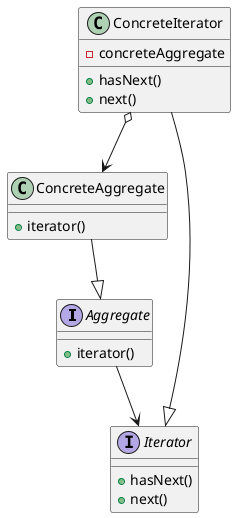 @startuml Iterator

interface Aggregate {
    + iterator()
}

class ConcreteAggregate {
    + iterator()
}

interface Iterator {
    + hasNext()
    + next()
}

class ConcreteIterator {
    - concreteAggregate
    + hasNext()
    + next()
}

Aggregate --> Iterator
ConcreteAggregate --|> Aggregate
ConcreteIterator --|> Iterator
ConcreteIterator o--> ConcreteAggregate

@enduml

